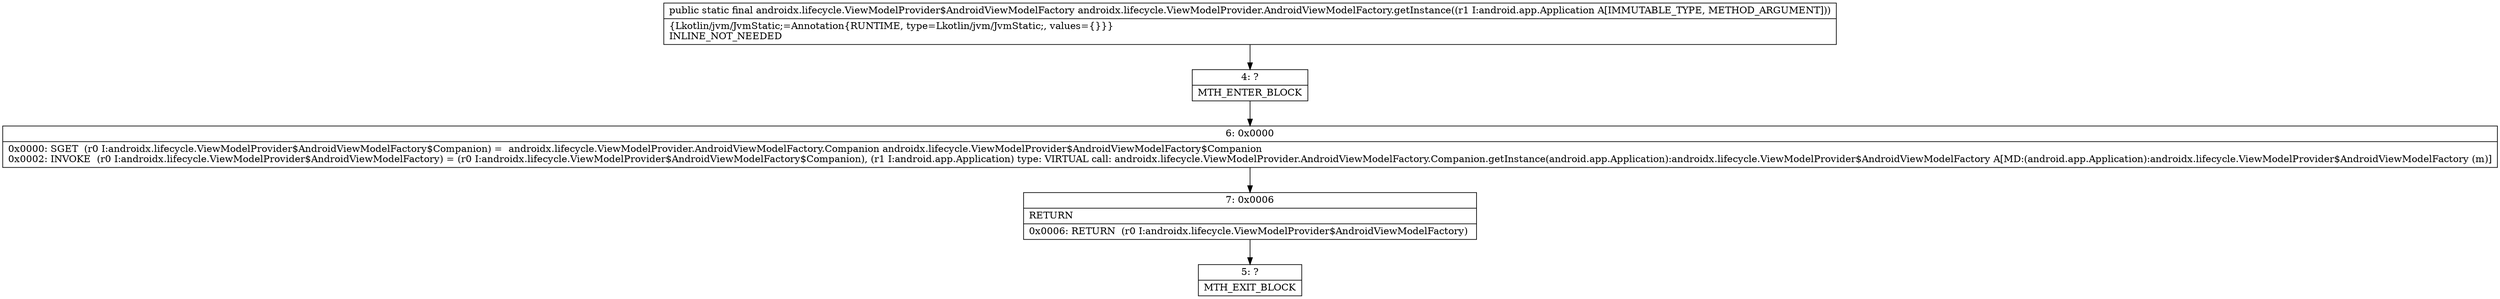 digraph "CFG forandroidx.lifecycle.ViewModelProvider.AndroidViewModelFactory.getInstance(Landroid\/app\/Application;)Landroidx\/lifecycle\/ViewModelProvider$AndroidViewModelFactory;" {
Node_4 [shape=record,label="{4\:\ ?|MTH_ENTER_BLOCK\l}"];
Node_6 [shape=record,label="{6\:\ 0x0000|0x0000: SGET  (r0 I:androidx.lifecycle.ViewModelProvider$AndroidViewModelFactory$Companion) =  androidx.lifecycle.ViewModelProvider.AndroidViewModelFactory.Companion androidx.lifecycle.ViewModelProvider$AndroidViewModelFactory$Companion \l0x0002: INVOKE  (r0 I:androidx.lifecycle.ViewModelProvider$AndroidViewModelFactory) = (r0 I:androidx.lifecycle.ViewModelProvider$AndroidViewModelFactory$Companion), (r1 I:android.app.Application) type: VIRTUAL call: androidx.lifecycle.ViewModelProvider.AndroidViewModelFactory.Companion.getInstance(android.app.Application):androidx.lifecycle.ViewModelProvider$AndroidViewModelFactory A[MD:(android.app.Application):androidx.lifecycle.ViewModelProvider$AndroidViewModelFactory (m)]\l}"];
Node_7 [shape=record,label="{7\:\ 0x0006|RETURN\l|0x0006: RETURN  (r0 I:androidx.lifecycle.ViewModelProvider$AndroidViewModelFactory) \l}"];
Node_5 [shape=record,label="{5\:\ ?|MTH_EXIT_BLOCK\l}"];
MethodNode[shape=record,label="{public static final androidx.lifecycle.ViewModelProvider$AndroidViewModelFactory androidx.lifecycle.ViewModelProvider.AndroidViewModelFactory.getInstance((r1 I:android.app.Application A[IMMUTABLE_TYPE, METHOD_ARGUMENT]))  | \{Lkotlin\/jvm\/JvmStatic;=Annotation\{RUNTIME, type=Lkotlin\/jvm\/JvmStatic;, values=\{\}\}\}\lINLINE_NOT_NEEDED\l}"];
MethodNode -> Node_4;Node_4 -> Node_6;
Node_6 -> Node_7;
Node_7 -> Node_5;
}

